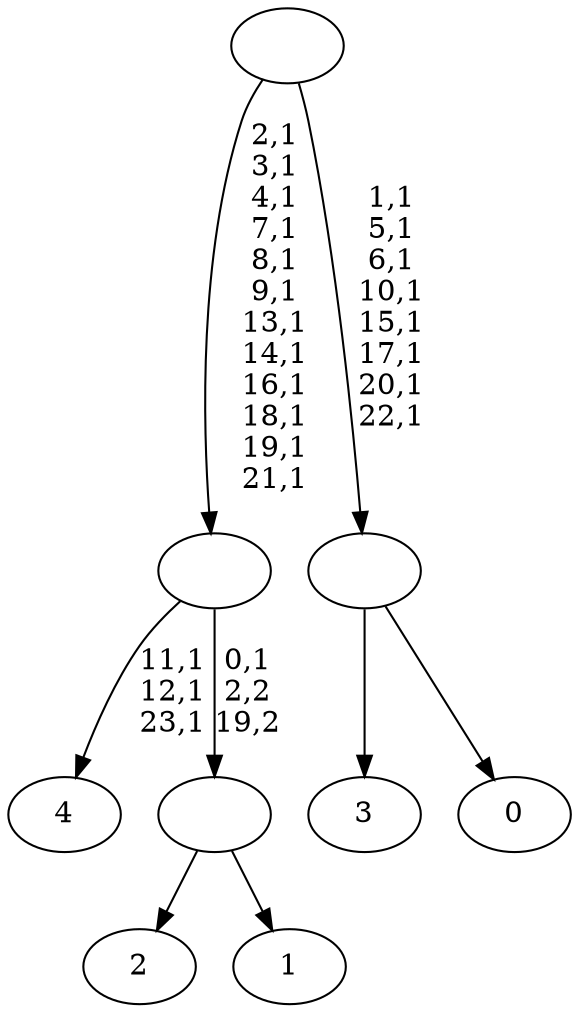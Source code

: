 digraph T {
	29 [label="4"]
	25 [label="3"]
	24 [label="2"]
	23 [label="1"]
	22 [label=""]
	21 [label=""]
	9 [label="0"]
	8 [label=""]
	0 [label=""]
	22 -> 24 [label=""]
	22 -> 23 [label=""]
	21 -> 29 [label="11,1\n12,1\n23,1"]
	21 -> 22 [label="0,1\n2,2\n19,2"]
	8 -> 25 [label=""]
	8 -> 9 [label=""]
	0 -> 8 [label="1,1\n5,1\n6,1\n10,1\n15,1\n17,1\n20,1\n22,1"]
	0 -> 21 [label="2,1\n3,1\n4,1\n7,1\n8,1\n9,1\n13,1\n14,1\n16,1\n18,1\n19,1\n21,1"]
}
